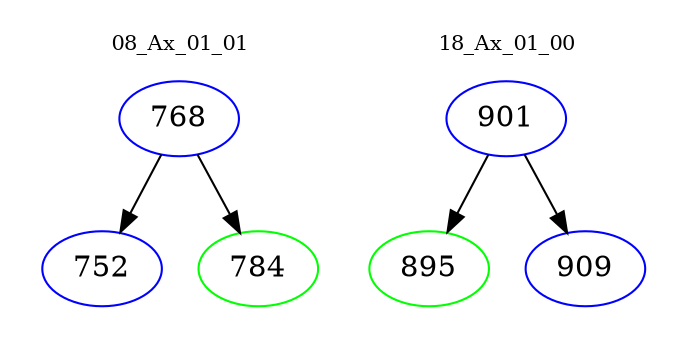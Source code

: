 digraph{
subgraph cluster_0 {
color = white
label = "08_Ax_01_01";
fontsize=10;
T0_768 [label="768", color="blue"]
T0_768 -> T0_752 [color="black"]
T0_752 [label="752", color="blue"]
T0_768 -> T0_784 [color="black"]
T0_784 [label="784", color="green"]
}
subgraph cluster_1 {
color = white
label = "18_Ax_01_00";
fontsize=10;
T1_901 [label="901", color="blue"]
T1_901 -> T1_895 [color="black"]
T1_895 [label="895", color="green"]
T1_901 -> T1_909 [color="black"]
T1_909 [label="909", color="blue"]
}
}

